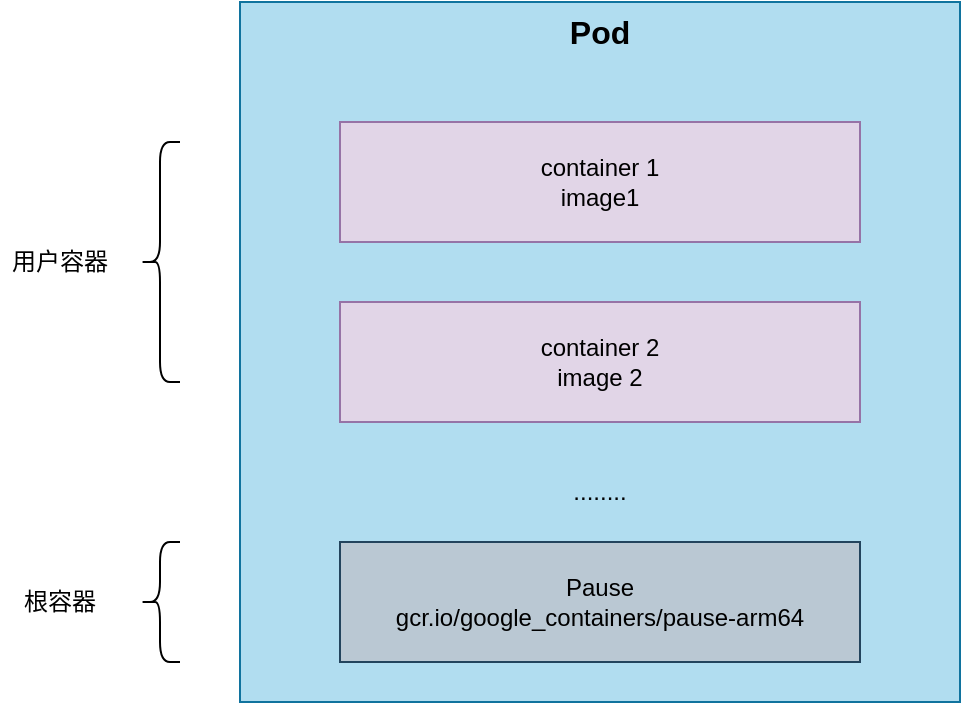 <mxfile version="21.6.8" type="github">
  <diagram name="pod结构" id="PC91RwxRiLuTrLK7NeVE">
    <mxGraphModel dx="494" dy="446" grid="1" gridSize="10" guides="1" tooltips="1" connect="1" arrows="1" fold="1" page="1" pageScale="1" pageWidth="827" pageHeight="1169" math="0" shadow="0">
      <root>
        <mxCell id="0" />
        <mxCell id="1" parent="0" />
        <mxCell id="H7jGTG2I9jLkjftGQIm0-5" value="" style="rounded=0;whiteSpace=wrap;html=1;fillColor=#b1ddf0;strokeColor=#10739e;" vertex="1" parent="1">
          <mxGeometry x="170" y="60" width="360" height="350" as="geometry" />
        </mxCell>
        <mxCell id="H7jGTG2I9jLkjftGQIm0-1" value="container 1&lt;br&gt;image1" style="rounded=0;whiteSpace=wrap;html=1;fillColor=#e1d5e7;strokeColor=#9673a6;" vertex="1" parent="1">
          <mxGeometry x="220" y="120" width="260" height="60" as="geometry" />
        </mxCell>
        <mxCell id="H7jGTG2I9jLkjftGQIm0-2" value="container 2&lt;br&gt;image 2" style="rounded=0;whiteSpace=wrap;html=1;fillColor=#e1d5e7;strokeColor=#9673a6;" vertex="1" parent="1">
          <mxGeometry x="220" y="210" width="260" height="60" as="geometry" />
        </mxCell>
        <mxCell id="H7jGTG2I9jLkjftGQIm0-3" value="Pause&lt;br&gt;gcr.io/google_containers/pause-arm64" style="rounded=0;whiteSpace=wrap;html=1;fillColor=#bac8d3;strokeColor=#23445d;" vertex="1" parent="1">
          <mxGeometry x="220" y="330" width="260" height="60" as="geometry" />
        </mxCell>
        <mxCell id="H7jGTG2I9jLkjftGQIm0-4" value="........" style="text;html=1;strokeColor=none;fillColor=none;align=center;verticalAlign=middle;whiteSpace=wrap;rounded=0;" vertex="1" parent="1">
          <mxGeometry x="320" y="290" width="60" height="30" as="geometry" />
        </mxCell>
        <mxCell id="H7jGTG2I9jLkjftGQIm0-6" value="&lt;font style=&quot;font-size: 16px;&quot;&gt;&lt;b&gt;Pod&lt;/b&gt;&lt;/font&gt;" style="text;html=1;strokeColor=none;fillColor=none;align=center;verticalAlign=middle;whiteSpace=wrap;rounded=0;" vertex="1" parent="1">
          <mxGeometry x="320" y="60" width="60" height="30" as="geometry" />
        </mxCell>
        <mxCell id="H7jGTG2I9jLkjftGQIm0-7" value="" style="shape=curlyBracket;whiteSpace=wrap;html=1;rounded=1;labelPosition=left;verticalLabelPosition=middle;align=right;verticalAlign=middle;" vertex="1" parent="1">
          <mxGeometry x="120" y="130" width="20" height="120" as="geometry" />
        </mxCell>
        <mxCell id="H7jGTG2I9jLkjftGQIm0-8" value="" style="shape=curlyBracket;whiteSpace=wrap;html=1;rounded=1;labelPosition=left;verticalLabelPosition=middle;align=right;verticalAlign=middle;" vertex="1" parent="1">
          <mxGeometry x="120" y="330" width="20" height="60" as="geometry" />
        </mxCell>
        <mxCell id="H7jGTG2I9jLkjftGQIm0-9" value="用户容器" style="text;html=1;strokeColor=none;fillColor=none;align=center;verticalAlign=middle;whiteSpace=wrap;rounded=0;" vertex="1" parent="1">
          <mxGeometry x="50" y="175" width="60" height="30" as="geometry" />
        </mxCell>
        <mxCell id="H7jGTG2I9jLkjftGQIm0-10" value="根容器" style="text;html=1;strokeColor=none;fillColor=none;align=center;verticalAlign=middle;whiteSpace=wrap;rounded=0;" vertex="1" parent="1">
          <mxGeometry x="50" y="345" width="60" height="30" as="geometry" />
        </mxCell>
      </root>
    </mxGraphModel>
  </diagram>
</mxfile>
